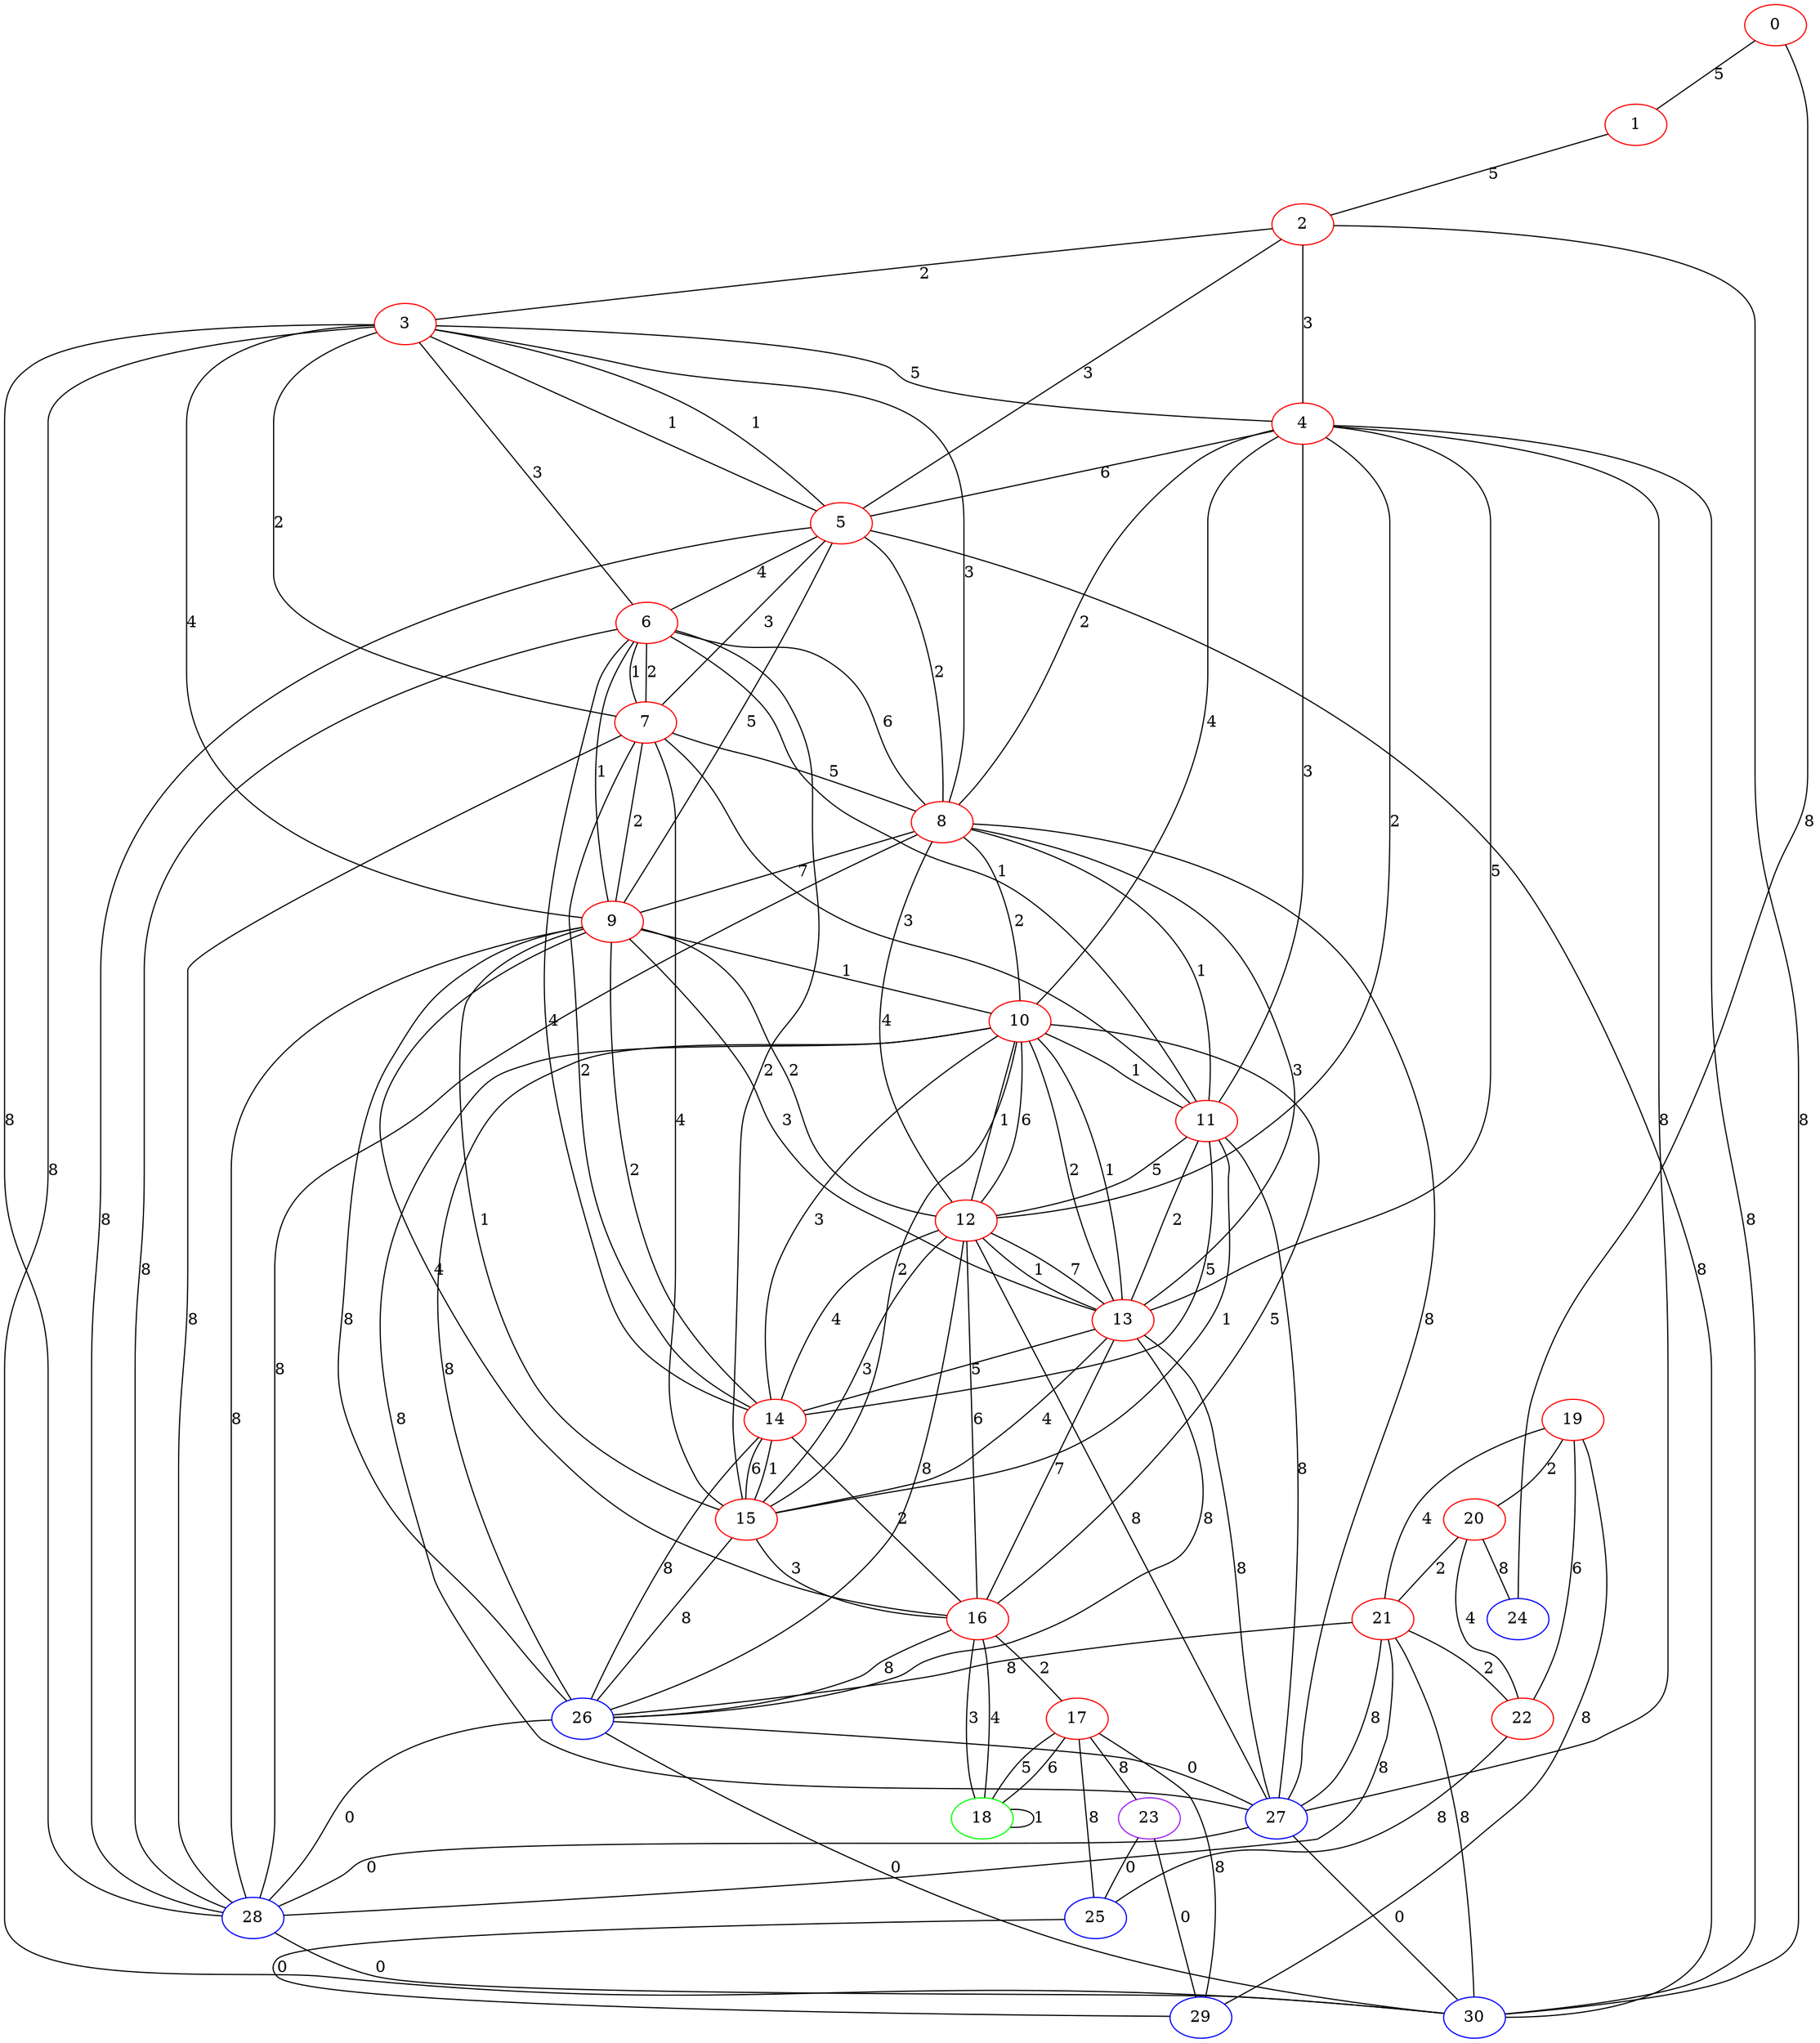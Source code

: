 graph "" {
0 [color=red, weight=1];
1 [color=red, weight=1];
2 [color=red, weight=1];
3 [color=red, weight=1];
4 [color=red, weight=1];
5 [color=red, weight=1];
6 [color=red, weight=1];
7 [color=red, weight=1];
8 [color=red, weight=1];
9 [color=red, weight=1];
10 [color=red, weight=1];
11 [color=red, weight=1];
12 [color=red, weight=1];
13 [color=red, weight=1];
14 [color=red, weight=1];
15 [color=red, weight=1];
16 [color=red, weight=1];
17 [color=red, weight=1];
18 [color=green, weight=2];
19 [color=red, weight=1];
20 [color=red, weight=1];
21 [color=red, weight=1];
22 [color=red, weight=1];
23 [color=purple, weight=4];
24 [color=blue, weight=3];
25 [color=blue, weight=3];
26 [color=blue, weight=3];
27 [color=blue, weight=3];
28 [color=blue, weight=3];
29 [color=blue, weight=3];
30 [color=blue, weight=3];
0 -- 24  [key=0, label=8];
0 -- 1  [key=0, label=5];
1 -- 2  [key=0, label=5];
2 -- 3  [key=0, label=2];
2 -- 4  [key=0, label=3];
2 -- 5  [key=0, label=3];
2 -- 30  [key=0, label=8];
3 -- 4  [key=0, label=5];
3 -- 5  [key=0, label=1];
3 -- 5  [key=1, label=1];
3 -- 6  [key=0, label=3];
3 -- 7  [key=0, label=2];
3 -- 8  [key=0, label=3];
3 -- 9  [key=0, label=4];
3 -- 28  [key=0, label=8];
3 -- 30  [key=0, label=8];
4 -- 5  [key=0, label=6];
4 -- 8  [key=0, label=2];
4 -- 10  [key=0, label=4];
4 -- 11  [key=0, label=3];
4 -- 12  [key=0, label=2];
4 -- 13  [key=0, label=5];
4 -- 27  [key=0, label=8];
4 -- 30  [key=0, label=8];
5 -- 6  [key=0, label=4];
5 -- 7  [key=0, label=3];
5 -- 8  [key=0, label=2];
5 -- 9  [key=0, label=5];
5 -- 28  [key=0, label=8];
5 -- 30  [key=0, label=8];
6 -- 7  [key=0, label=2];
6 -- 7  [key=1, label=1];
6 -- 8  [key=0, label=6];
6 -- 9  [key=0, label=1];
6 -- 11  [key=0, label=1];
6 -- 14  [key=0, label=4];
6 -- 15  [key=0, label=2];
6 -- 28  [key=0, label=8];
7 -- 8  [key=0, label=5];
7 -- 9  [key=0, label=2];
7 -- 11  [key=0, label=3];
7 -- 14  [key=0, label=2];
7 -- 15  [key=0, label=4];
7 -- 28  [key=0, label=8];
8 -- 9  [key=0, label=7];
8 -- 10  [key=0, label=2];
8 -- 11  [key=0, label=1];
8 -- 12  [key=0, label=4];
8 -- 13  [key=0, label=3];
8 -- 27  [key=0, label=8];
8 -- 28  [key=0, label=8];
9 -- 10  [key=0, label=1];
9 -- 12  [key=0, label=2];
9 -- 13  [key=0, label=3];
9 -- 14  [key=0, label=2];
9 -- 15  [key=0, label=1];
9 -- 16  [key=0, label=4];
9 -- 26  [key=0, label=8];
9 -- 28  [key=0, label=8];
10 -- 11  [key=0, label=1];
10 -- 12  [key=0, label=1];
10 -- 12  [key=1, label=6];
10 -- 13  [key=0, label=2];
10 -- 13  [key=1, label=1];
10 -- 14  [key=0, label=3];
10 -- 15  [key=0, label=2];
10 -- 16  [key=0, label=5];
10 -- 26  [key=0, label=8];
10 -- 27  [key=0, label=8];
11 -- 12  [key=0, label=5];
11 -- 13  [key=0, label=2];
11 -- 14  [key=0, label=5];
11 -- 15  [key=0, label=1];
11 -- 27  [key=0, label=8];
12 -- 13  [key=0, label=1];
12 -- 13  [key=1, label=7];
12 -- 14  [key=0, label=4];
12 -- 15  [key=0, label=3];
12 -- 16  [key=0, label=6];
12 -- 26  [key=0, label=8];
12 -- 27  [key=0, label=8];
13 -- 14  [key=0, label=5];
13 -- 15  [key=0, label=4];
13 -- 16  [key=0, label=7];
13 -- 26  [key=0, label=8];
13 -- 27  [key=0, label=8];
14 -- 15  [key=0, label=6];
14 -- 15  [key=1, label=1];
14 -- 16  [key=0, label=2];
14 -- 26  [key=0, label=8];
15 -- 16  [key=0, label=3];
15 -- 26  [key=0, label=8];
16 -- 17  [key=0, label=2];
16 -- 18  [key=0, label=3];
16 -- 18  [key=1, label=4];
16 -- 26  [key=0, label=8];
17 -- 25  [key=0, label=8];
17 -- 18  [key=0, label=5];
17 -- 18  [key=1, label=6];
17 -- 29  [key=0, label=8];
17 -- 23  [key=0, label=8];
18 -- 18  [key=0, label=1];
19 -- 20  [key=0, label=2];
19 -- 21  [key=0, label=4];
19 -- 22  [key=0, label=6];
19 -- 29  [key=0, label=8];
20 -- 24  [key=0, label=8];
20 -- 21  [key=0, label=2];
20 -- 22  [key=0, label=4];
21 -- 22  [key=0, label=2];
21 -- 26  [key=0, label=8];
21 -- 27  [key=0, label=8];
21 -- 28  [key=0, label=8];
21 -- 30  [key=0, label=8];
22 -- 25  [key=0, label=8];
23 -- 25  [key=0, label=0];
23 -- 29  [key=0, label=0];
25 -- 29  [key=0, label=0];
26 -- 27  [key=0, label=0];
26 -- 28  [key=0, label=0];
26 -- 30  [key=0, label=0];
27 -- 28  [key=0, label=0];
27 -- 30  [key=0, label=0];
28 -- 30  [key=0, label=0];
}
